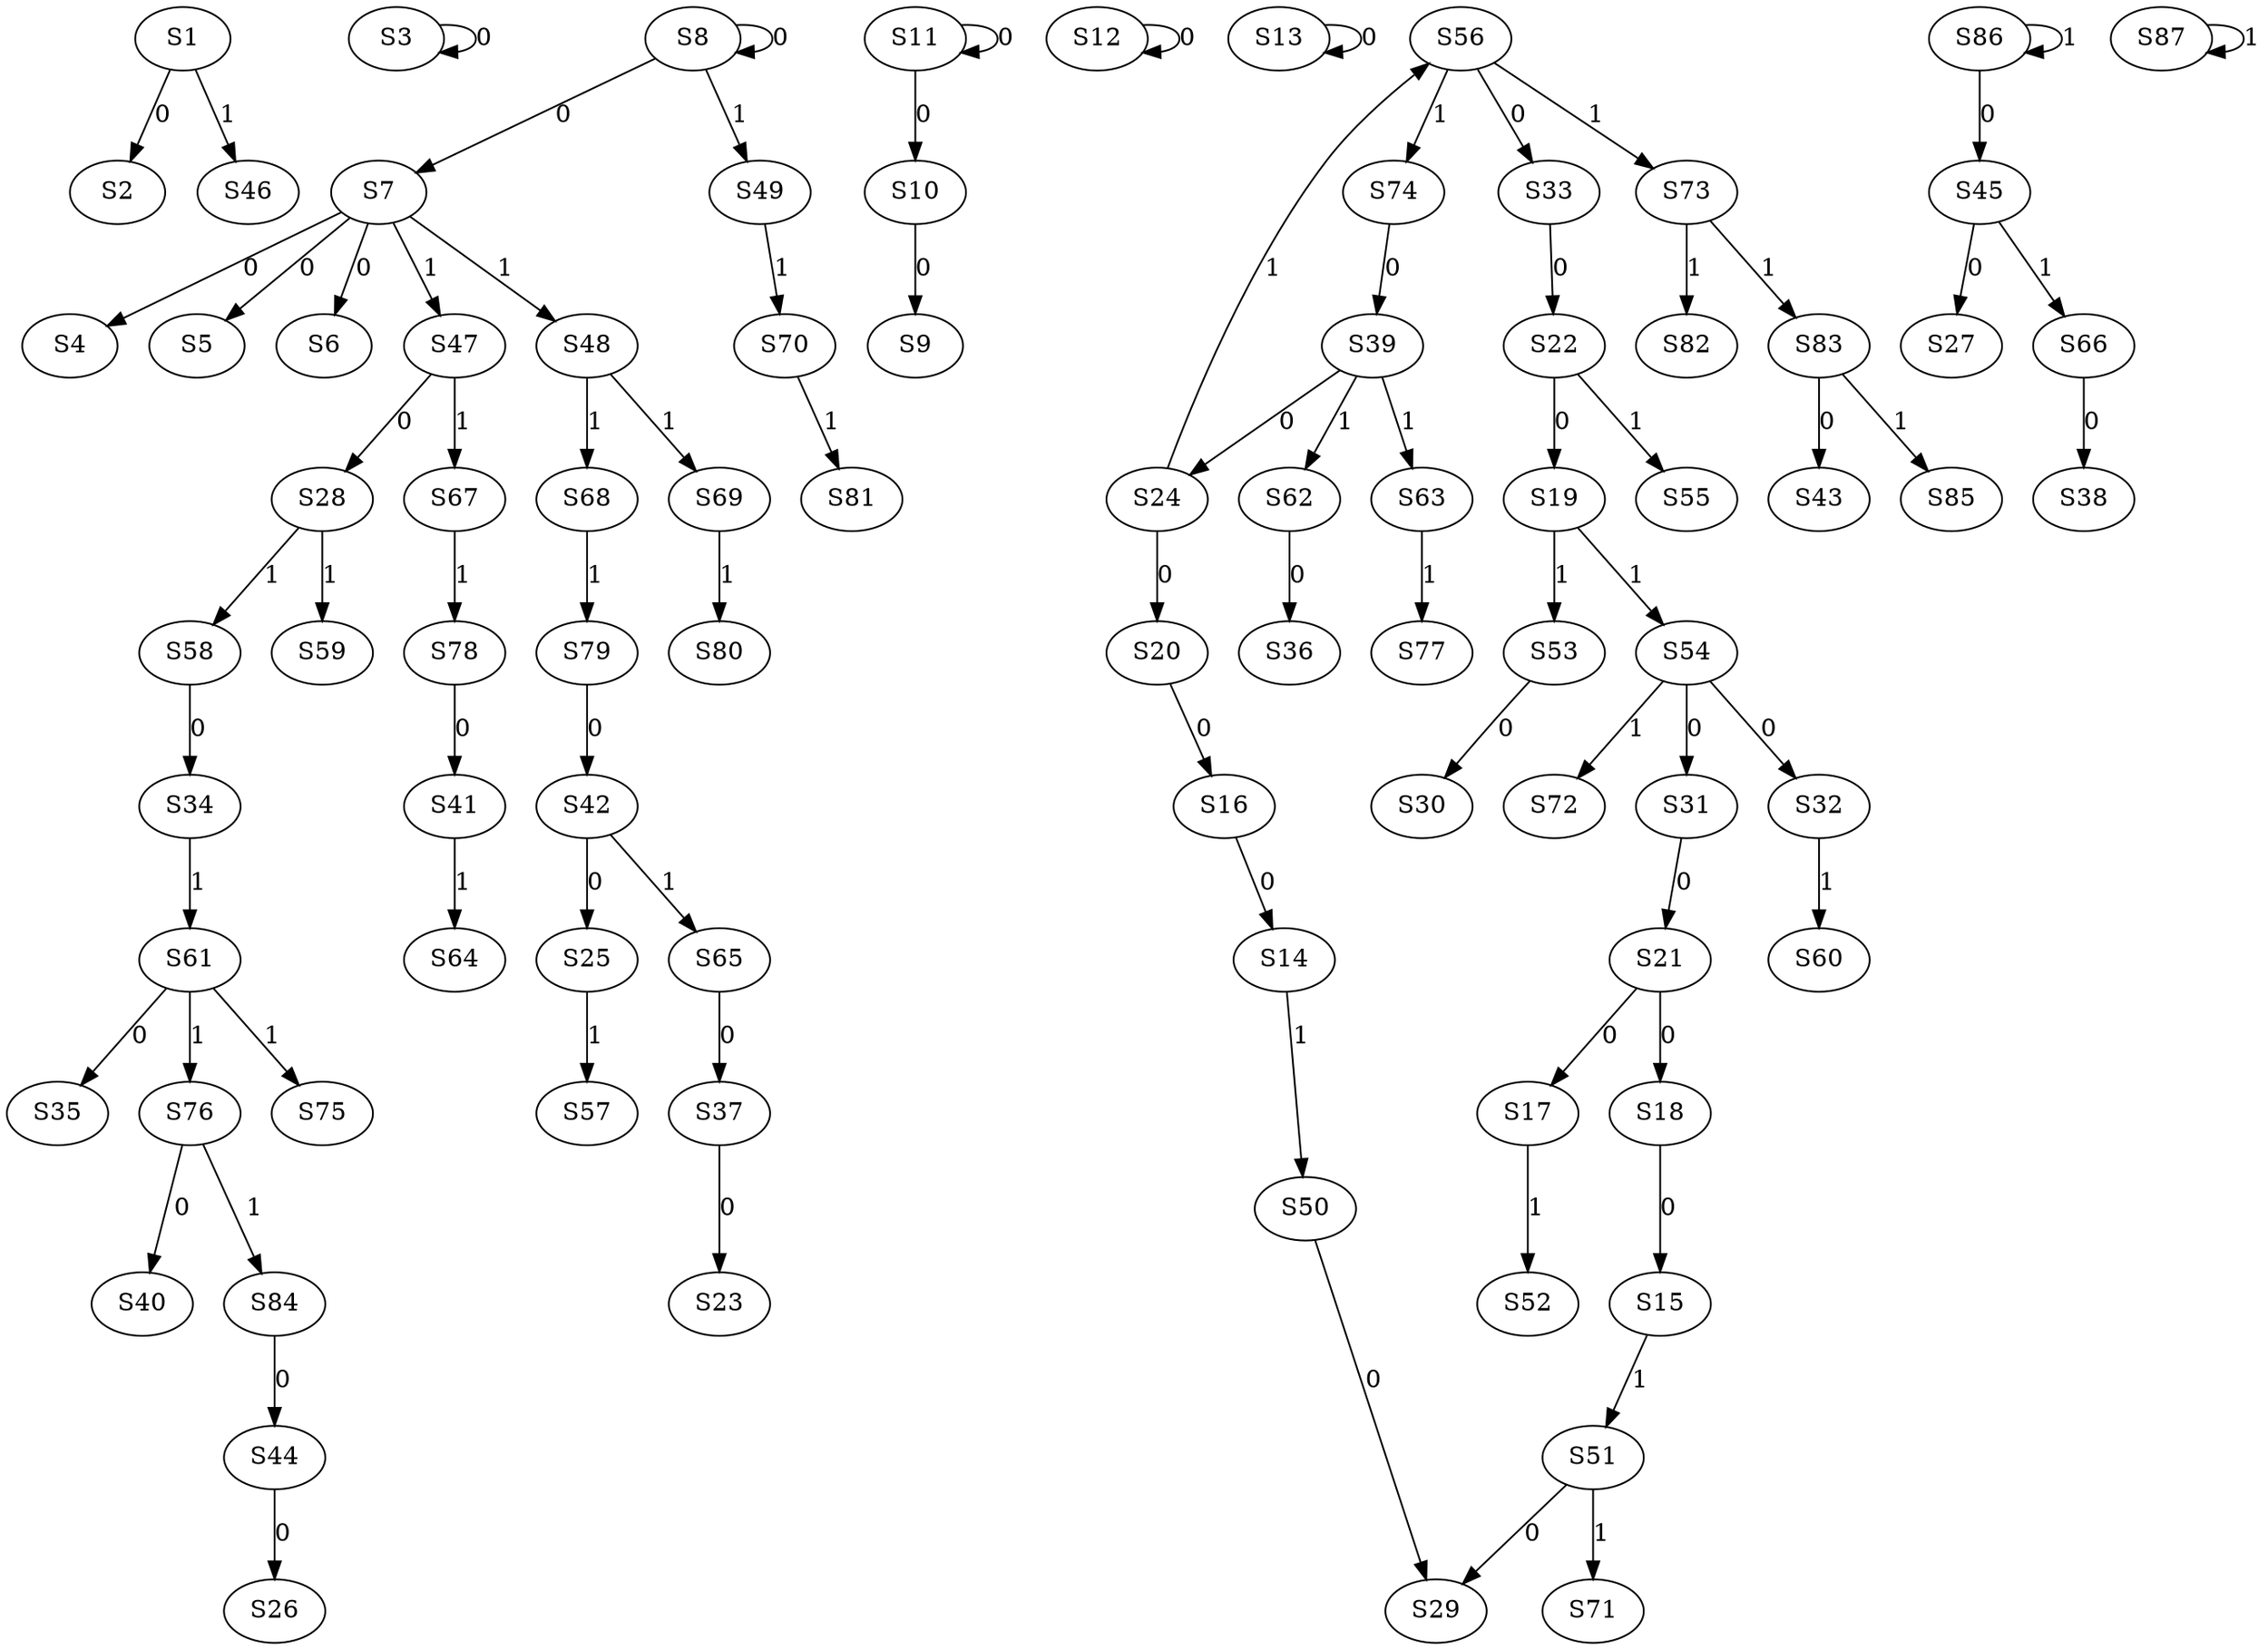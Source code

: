 strict digraph {
	S1 -> S2 [ label = 0 ];
	S3 -> S3 [ label = 0 ];
	S7 -> S4 [ label = 0 ];
	S7 -> S5 [ label = 0 ];
	S7 -> S6 [ label = 0 ];
	S8 -> S7 [ label = 0 ];
	S8 -> S8 [ label = 0 ];
	S10 -> S9 [ label = 0 ];
	S11 -> S10 [ label = 0 ];
	S11 -> S11 [ label = 0 ];
	S12 -> S12 [ label = 0 ];
	S13 -> S13 [ label = 0 ];
	S16 -> S14 [ label = 0 ];
	S18 -> S15 [ label = 0 ];
	S20 -> S16 [ label = 0 ];
	S21 -> S17 [ label = 0 ];
	S21 -> S18 [ label = 0 ];
	S22 -> S19 [ label = 0 ];
	S24 -> S20 [ label = 0 ];
	S31 -> S21 [ label = 0 ];
	S33 -> S22 [ label = 0 ];
	S37 -> S23 [ label = 0 ];
	S39 -> S24 [ label = 0 ];
	S42 -> S25 [ label = 0 ];
	S44 -> S26 [ label = 0 ];
	S45 -> S27 [ label = 0 ];
	S47 -> S28 [ label = 0 ];
	S50 -> S29 [ label = 0 ];
	S53 -> S30 [ label = 0 ];
	S54 -> S31 [ label = 0 ];
	S54 -> S32 [ label = 0 ];
	S56 -> S33 [ label = 0 ];
	S58 -> S34 [ label = 0 ];
	S61 -> S35 [ label = 0 ];
	S62 -> S36 [ label = 0 ];
	S65 -> S37 [ label = 0 ];
	S66 -> S38 [ label = 0 ];
	S74 -> S39 [ label = 0 ];
	S76 -> S40 [ label = 0 ];
	S78 -> S41 [ label = 0 ];
	S79 -> S42 [ label = 0 ];
	S83 -> S43 [ label = 0 ];
	S84 -> S44 [ label = 0 ];
	S86 -> S45 [ label = 0 ];
	S1 -> S46 [ label = 1 ];
	S7 -> S47 [ label = 1 ];
	S7 -> S48 [ label = 1 ];
	S8 -> S49 [ label = 1 ];
	S14 -> S50 [ label = 1 ];
	S15 -> S51 [ label = 1 ];
	S17 -> S52 [ label = 1 ];
	S19 -> S53 [ label = 1 ];
	S19 -> S54 [ label = 1 ];
	S22 -> S55 [ label = 1 ];
	S24 -> S56 [ label = 1 ];
	S25 -> S57 [ label = 1 ];
	S28 -> S58 [ label = 1 ];
	S28 -> S59 [ label = 1 ];
	S32 -> S60 [ label = 1 ];
	S34 -> S61 [ label = 1 ];
	S39 -> S62 [ label = 1 ];
	S39 -> S63 [ label = 1 ];
	S41 -> S64 [ label = 1 ];
	S42 -> S65 [ label = 1 ];
	S45 -> S66 [ label = 1 ];
	S47 -> S67 [ label = 1 ];
	S48 -> S68 [ label = 1 ];
	S48 -> S69 [ label = 1 ];
	S49 -> S70 [ label = 1 ];
	S51 -> S71 [ label = 1 ];
	S54 -> S72 [ label = 1 ];
	S56 -> S73 [ label = 1 ];
	S56 -> S74 [ label = 1 ];
	S61 -> S75 [ label = 1 ];
	S61 -> S76 [ label = 1 ];
	S63 -> S77 [ label = 1 ];
	S67 -> S78 [ label = 1 ];
	S68 -> S79 [ label = 1 ];
	S69 -> S80 [ label = 1 ];
	S70 -> S81 [ label = 1 ];
	S73 -> S82 [ label = 1 ];
	S73 -> S83 [ label = 1 ];
	S76 -> S84 [ label = 1 ];
	S83 -> S85 [ label = 1 ];
	S86 -> S86 [ label = 1 ];
	S87 -> S87 [ label = 1 ];
	S51 -> S29 [ label = 0 ];
}